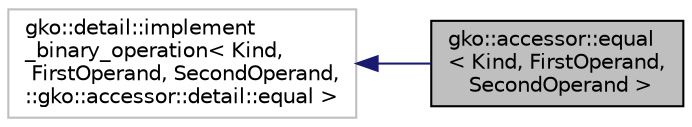 digraph "gko::accessor::equal&lt; Kind, FirstOperand, SecondOperand &gt;"
{
 // INTERACTIVE_SVG=YES
  edge [fontname="Helvetica",fontsize="10",labelfontname="Helvetica",labelfontsize="10"];
  node [fontname="Helvetica",fontsize="10",shape=record];
  rankdir="LR";
  Node1 [label="gko::accessor::equal\l\< Kind, FirstOperand,\l SecondOperand \>",height=0.2,width=0.4,color="black", fillcolor="grey75", style="filled", fontcolor="black"];
  Node2 -> Node1 [dir="back",color="midnightblue",fontsize="10",style="solid",fontname="Helvetica"];
  Node2 [label="gko::detail::implement\l_binary_operation\< Kind,\l FirstOperand, SecondOperand,\l::gko::accessor::detail::equal \>",height=0.2,width=0.4,color="grey75", fillcolor="white", style="filled"];
}
